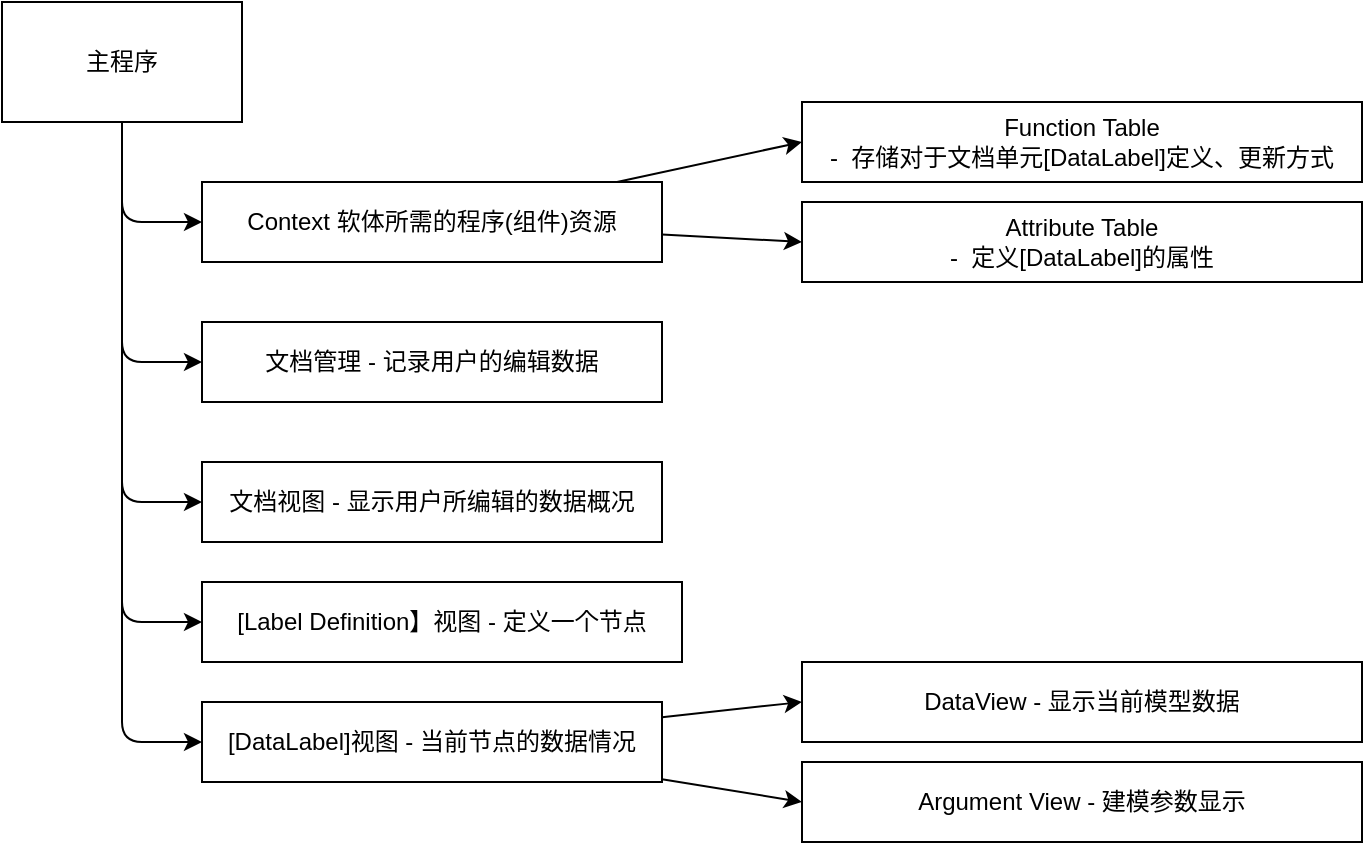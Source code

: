 <mxfile>
    <diagram id="swlD8_S2L-6cyXbSWgYM" name="第 1 页">
        <mxGraphModel dx="1312" dy="629" grid="1" gridSize="10" guides="1" tooltips="1" connect="1" arrows="1" fold="1" page="1" pageScale="1" pageWidth="827" pageHeight="1169" math="0" shadow="0">
            <root>
                <mxCell id="0"/>
                <mxCell id="1" parent="0"/>
                <mxCell id="8" style="edgeStyle=none;html=1;entryX=0;entryY=0.5;entryDx=0;entryDy=0;" edge="1" parent="1" source="5" target="7">
                    <mxGeometry relative="1" as="geometry">
                        <Array as="points">
                            <mxPoint x="80" y="140"/>
                        </Array>
                    </mxGeometry>
                </mxCell>
                <mxCell id="10" style="edgeStyle=none;html=1;entryX=0;entryY=0.5;entryDx=0;entryDy=0;" edge="1" parent="1" source="5" target="9">
                    <mxGeometry relative="1" as="geometry">
                        <Array as="points">
                            <mxPoint x="80" y="210"/>
                        </Array>
                    </mxGeometry>
                </mxCell>
                <mxCell id="12" style="edgeStyle=none;html=1;entryX=0;entryY=0.5;entryDx=0;entryDy=0;" edge="1" parent="1" source="5" target="11">
                    <mxGeometry relative="1" as="geometry">
                        <Array as="points">
                            <mxPoint x="80" y="280"/>
                        </Array>
                    </mxGeometry>
                </mxCell>
                <mxCell id="21" style="edgeStyle=none;html=1;entryX=0;entryY=0.5;entryDx=0;entryDy=0;" edge="1" parent="1" source="5" target="13">
                    <mxGeometry relative="1" as="geometry">
                        <Array as="points">
                            <mxPoint x="80" y="400"/>
                        </Array>
                    </mxGeometry>
                </mxCell>
                <mxCell id="27" style="edgeStyle=none;html=1;entryX=0;entryY=0.5;entryDx=0;entryDy=0;" edge="1" parent="1" source="5" target="26">
                    <mxGeometry relative="1" as="geometry">
                        <Array as="points">
                            <mxPoint x="80" y="340"/>
                        </Array>
                    </mxGeometry>
                </mxCell>
                <mxCell id="5" value="主程序" style="rounded=0;whiteSpace=wrap;html=1;" vertex="1" parent="1">
                    <mxGeometry x="20" y="30" width="120" height="60" as="geometry"/>
                </mxCell>
                <mxCell id="18" style="edgeStyle=none;html=1;entryX=0;entryY=0.5;entryDx=0;entryDy=0;" edge="1" parent="1" source="7" target="16">
                    <mxGeometry relative="1" as="geometry"/>
                </mxCell>
                <mxCell id="20" style="edgeStyle=none;html=1;entryX=0;entryY=0.5;entryDx=0;entryDy=0;" edge="1" parent="1" source="7" target="19">
                    <mxGeometry relative="1" as="geometry"/>
                </mxCell>
                <mxCell id="7" value="Context 软体所需的程序(组件)资源" style="rounded=0;whiteSpace=wrap;html=1;" vertex="1" parent="1">
                    <mxGeometry x="120" y="120" width="230" height="40" as="geometry"/>
                </mxCell>
                <mxCell id="9" value="文档管理 - 记录用户的编辑数据" style="rounded=0;whiteSpace=wrap;html=1;" vertex="1" parent="1">
                    <mxGeometry x="120" y="190" width="230" height="40" as="geometry"/>
                </mxCell>
                <mxCell id="11" value="文档视图 - 显示用户所编辑的数据概况" style="rounded=0;whiteSpace=wrap;html=1;" vertex="1" parent="1">
                    <mxGeometry x="120" y="260" width="230" height="40" as="geometry"/>
                </mxCell>
                <mxCell id="23" style="edgeStyle=none;html=1;entryX=0;entryY=0.5;entryDx=0;entryDy=0;" edge="1" parent="1" source="13" target="22">
                    <mxGeometry relative="1" as="geometry"/>
                </mxCell>
                <mxCell id="25" style="edgeStyle=none;html=1;entryX=0;entryY=0.5;entryDx=0;entryDy=0;" edge="1" parent="1" source="13" target="24">
                    <mxGeometry relative="1" as="geometry"/>
                </mxCell>
                <mxCell id="13" value="[DataLabel]视图 - 当前节点的数据情况" style="rounded=0;whiteSpace=wrap;html=1;" vertex="1" parent="1">
                    <mxGeometry x="120" y="380" width="230" height="40" as="geometry"/>
                </mxCell>
                <mxCell id="16" value="Function Table &lt;br&gt;-&amp;nbsp; 存储对于文档单元[DataLabel]定义、更新方式" style="rounded=0;whiteSpace=wrap;html=1;" vertex="1" parent="1">
                    <mxGeometry x="420" y="80" width="280" height="40" as="geometry"/>
                </mxCell>
                <mxCell id="19" value="Attribute Table &lt;br&gt;-&amp;nbsp; 定义[DataLabel]的属性" style="rounded=0;whiteSpace=wrap;html=1;" vertex="1" parent="1">
                    <mxGeometry x="420" y="130" width="280" height="40" as="geometry"/>
                </mxCell>
                <mxCell id="22" value="DataView - 显示当前模型数据" style="rounded=0;whiteSpace=wrap;html=1;" vertex="1" parent="1">
                    <mxGeometry x="420" y="360" width="280" height="40" as="geometry"/>
                </mxCell>
                <mxCell id="24" value="Argument View - 建模参数显示" style="rounded=0;whiteSpace=wrap;html=1;" vertex="1" parent="1">
                    <mxGeometry x="420" y="410" width="280" height="40" as="geometry"/>
                </mxCell>
                <mxCell id="26" value="[Label Definition】视图 - 定义一个节点" style="rounded=0;whiteSpace=wrap;html=1;" vertex="1" parent="1">
                    <mxGeometry x="120" y="320" width="240" height="40" as="geometry"/>
                </mxCell>
            </root>
        </mxGraphModel>
    </diagram>
</mxfile>
